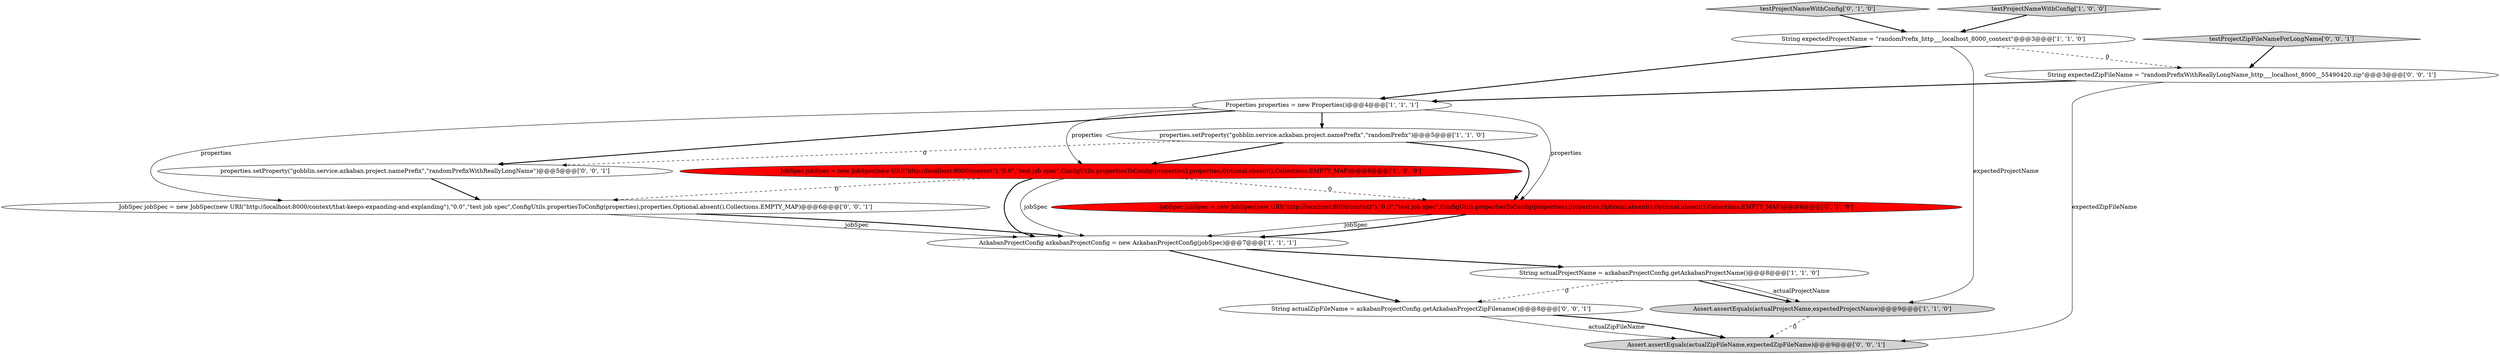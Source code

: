 digraph {
1 [style = filled, label = "AzkabanProjectConfig azkabanProjectConfig = new AzkabanProjectConfig(jobSpec)@@@7@@@['1', '1', '1']", fillcolor = white, shape = ellipse image = "AAA0AAABBB1BBB"];
10 [style = filled, label = "JobSpec jobSpec = new JobSpec(new URI(\"http://localhost:8000/context/that-keeps-expanding-and-explanding\"),\"0.0\",\"test job spec\",ConfigUtils.propertiesToConfig(properties),properties,Optional.absent(),Collections.EMPTY_MAP)@@@6@@@['0', '0', '1']", fillcolor = white, shape = ellipse image = "AAA0AAABBB3BBB"];
3 [style = filled, label = "Assert.assertEquals(actualProjectName,expectedProjectName)@@@9@@@['1', '1', '0']", fillcolor = lightgray, shape = ellipse image = "AAA0AAABBB1BBB"];
13 [style = filled, label = "testProjectZipFileNameForLongName['0', '0', '1']", fillcolor = lightgray, shape = diamond image = "AAA0AAABBB3BBB"];
5 [style = filled, label = "Properties properties = new Properties()@@@4@@@['1', '1', '1']", fillcolor = white, shape = ellipse image = "AAA0AAABBB1BBB"];
12 [style = filled, label = "String actualZipFileName = azkabanProjectConfig.getAzkabanProjectZipFilename()@@@8@@@['0', '0', '1']", fillcolor = white, shape = ellipse image = "AAA0AAABBB3BBB"];
0 [style = filled, label = "properties.setProperty(\"gobblin.service.azkaban.project.namePrefix\",\"randomPrefix\")@@@5@@@['1', '1', '0']", fillcolor = white, shape = ellipse image = "AAA0AAABBB1BBB"];
6 [style = filled, label = "String actualProjectName = azkabanProjectConfig.getAzkabanProjectName()@@@8@@@['1', '1', '0']", fillcolor = white, shape = ellipse image = "AAA0AAABBB1BBB"];
9 [style = filled, label = "JobSpec jobSpec = new JobSpec(new URI(\"http://localhost:8000/context\"),\"0.0\",\"test job spec\",ConfigUtils.propertiesToConfig(properties),properties,Optional.absent(),Optional.absent(),Collections.EMPTY_MAP)@@@6@@@['0', '1', '0']", fillcolor = red, shape = ellipse image = "AAA1AAABBB2BBB"];
2 [style = filled, label = "JobSpec jobSpec = new JobSpec(new URI(\"http://localhost:8000/context\"),\"0.0\",\"test job spec\",ConfigUtils.propertiesToConfig(properties),properties,Optional.absent(),Collections.EMPTY_MAP)@@@6@@@['1', '0', '0']", fillcolor = red, shape = ellipse image = "AAA1AAABBB1BBB"];
8 [style = filled, label = "testProjectNameWithConfig['0', '1', '0']", fillcolor = lightgray, shape = diamond image = "AAA0AAABBB2BBB"];
14 [style = filled, label = "String expectedZipFileName = \"randomPrefixWithReallyLongName_http___localhost_8000__55490420.zip\"@@@3@@@['0', '0', '1']", fillcolor = white, shape = ellipse image = "AAA0AAABBB3BBB"];
4 [style = filled, label = "testProjectNameWithConfig['1', '0', '0']", fillcolor = lightgray, shape = diamond image = "AAA0AAABBB1BBB"];
7 [style = filled, label = "String expectedProjectName = \"randomPrefix_http___localhost_8000_context\"@@@3@@@['1', '1', '0']", fillcolor = white, shape = ellipse image = "AAA0AAABBB1BBB"];
11 [style = filled, label = "Assert.assertEquals(actualZipFileName,expectedZipFileName)@@@9@@@['0', '0', '1']", fillcolor = lightgray, shape = ellipse image = "AAA0AAABBB3BBB"];
15 [style = filled, label = "properties.setProperty(\"gobblin.service.azkaban.project.namePrefix\",\"randomPrefixWithReallyLongName\")@@@5@@@['0', '0', '1']", fillcolor = white, shape = ellipse image = "AAA0AAABBB3BBB"];
5->2 [style = solid, label="properties"];
6->3 [style = bold, label=""];
0->9 [style = bold, label=""];
15->10 [style = bold, label=""];
2->1 [style = bold, label=""];
7->14 [style = dashed, label="0"];
0->2 [style = bold, label=""];
12->11 [style = bold, label=""];
12->11 [style = solid, label="actualZipFileName"];
0->15 [style = dashed, label="0"];
5->15 [style = bold, label=""];
2->1 [style = solid, label="jobSpec"];
9->1 [style = solid, label="jobSpec"];
14->11 [style = solid, label="expectedZipFileName"];
4->7 [style = bold, label=""];
8->7 [style = bold, label=""];
2->10 [style = dashed, label="0"];
6->12 [style = dashed, label="0"];
7->5 [style = bold, label=""];
1->6 [style = bold, label=""];
5->0 [style = bold, label=""];
2->9 [style = dashed, label="0"];
10->1 [style = solid, label="jobSpec"];
6->3 [style = solid, label="actualProjectName"];
1->12 [style = bold, label=""];
3->11 [style = dashed, label="0"];
9->1 [style = bold, label=""];
7->3 [style = solid, label="expectedProjectName"];
10->1 [style = bold, label=""];
5->9 [style = solid, label="properties"];
13->14 [style = bold, label=""];
5->10 [style = solid, label="properties"];
14->5 [style = bold, label=""];
}
